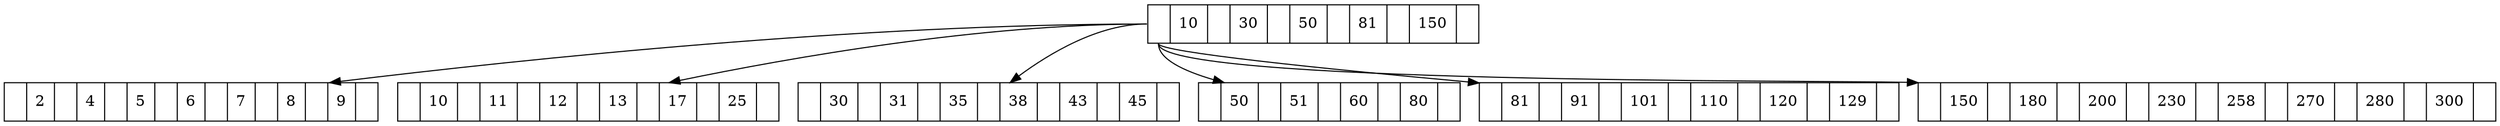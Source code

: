 digraph BPlusTree {
node [shape=record];
node0x644f0aa81a50 [label="<f10>|10|<f30>|30|<f50>|50|<f81>|81|<f150>|150|<f151>"];
node0x644f0aa812f0 [label="<f2>|2|<f4>|4|<f5>|5|<f6>|6|<f7>|7|<f8>|8|<f9>|9|<f10>"];
node0x644f0aa81bf0 [label="<f10>|10|<f11>|11|<f12>|12|<f13>|13|<f17>|17|<f25>|25|<f26>"];
node0x644f0aa81f80 [label="<f30>|30|<f31>|31|<f35>|35|<f38>|38|<f43>|43|<f45>|45|<f46>"];
node0x644f0aa819d0 [label="<f50>|50|<f51>|51|<f60>|60|<f80>|80|<f81>"];
node0x644f0aa82290 [label="<f81>|81|<f91>|91|<f101>|101|<f110>|110|<f120>|120|<f129>|129|<f130>"];
node0x644f0aa81d90 [label="<f150>|150|<f180>|180|<f200>|200|<f230>|230|<f258>|258|<f270>|270|<f280>|280|<f300>|300|<f301>"];
node0x644f0aa81a50:f10 -> node0x644f0aa812f0;
node0x644f0aa81a50:f10 -> node0x644f0aa81bf0;
node0x644f0aa81a50:f10 -> node0x644f0aa81f80;
node0x644f0aa81a50:f10 -> node0x644f0aa819d0;
node0x644f0aa81a50:f10 -> node0x644f0aa82290;
node0x644f0aa81a50:f10 -> node0x644f0aa81d90;
}
